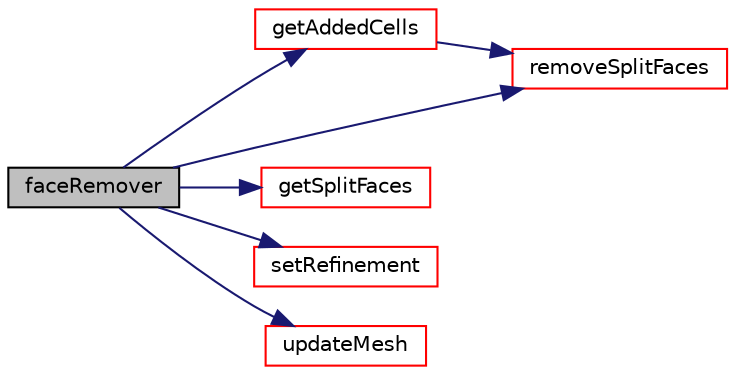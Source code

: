 digraph "faceRemover"
{
  bgcolor="transparent";
  edge [fontname="Helvetica",fontsize="10",labelfontname="Helvetica",labelfontsize="10"];
  node [fontname="Helvetica",fontsize="10",shape=record];
  rankdir="LR";
  Node1 [label="faceRemover",height=0.2,width=0.4,color="black", fillcolor="grey75", style="filled", fontcolor="black"];
  Node1 -> Node2 [color="midnightblue",fontsize="10",style="solid",fontname="Helvetica"];
  Node2 [label="getAddedCells",height=0.2,width=0.4,color="red",URL="$a02834.html#a40cab529f2be9a13c3a42e58c934a750",tooltip="Like getSplitFaces but returns map from original to added cell. "];
  Node2 -> Node3 [color="midnightblue",fontsize="10",style="solid",fontname="Helvetica"];
  Node3 [label="removeSplitFaces",height=0.2,width=0.4,color="red",URL="$a02834.html#afded860e134d9338c8bf9641a8c5e3c2",tooltip="Remove some refinement. Needs to be supplied subset of. "];
  Node1 -> Node4 [color="midnightblue",fontsize="10",style="solid",fontname="Helvetica"];
  Node4 [label="getSplitFaces",height=0.2,width=0.4,color="red",URL="$a02834.html#a45f35918f08160cc9efbc41ce16e8fc1",tooltip="Calculate split faces from current liveCells. Only. "];
  Node1 -> Node3 [color="midnightblue",fontsize="10",style="solid",fontname="Helvetica"];
  Node1 -> Node5 [color="midnightblue",fontsize="10",style="solid",fontname="Helvetica"];
  Node5 [label="setRefinement",height=0.2,width=0.4,color="red",URL="$a02834.html#af594f49e4feca31d01fd3c3ce894581e",tooltip="Refine cells acc. to cellCuts. Plays topology changes. "];
  Node1 -> Node6 [color="midnightblue",fontsize="10",style="solid",fontname="Helvetica"];
  Node6 [label="updateMesh",height=0.2,width=0.4,color="red",URL="$a02834.html#ac7d581e56f61ad4d997421e3a7470d42",tooltip="Update stored refinement pattern for changes to mesh. Only. "];
}
